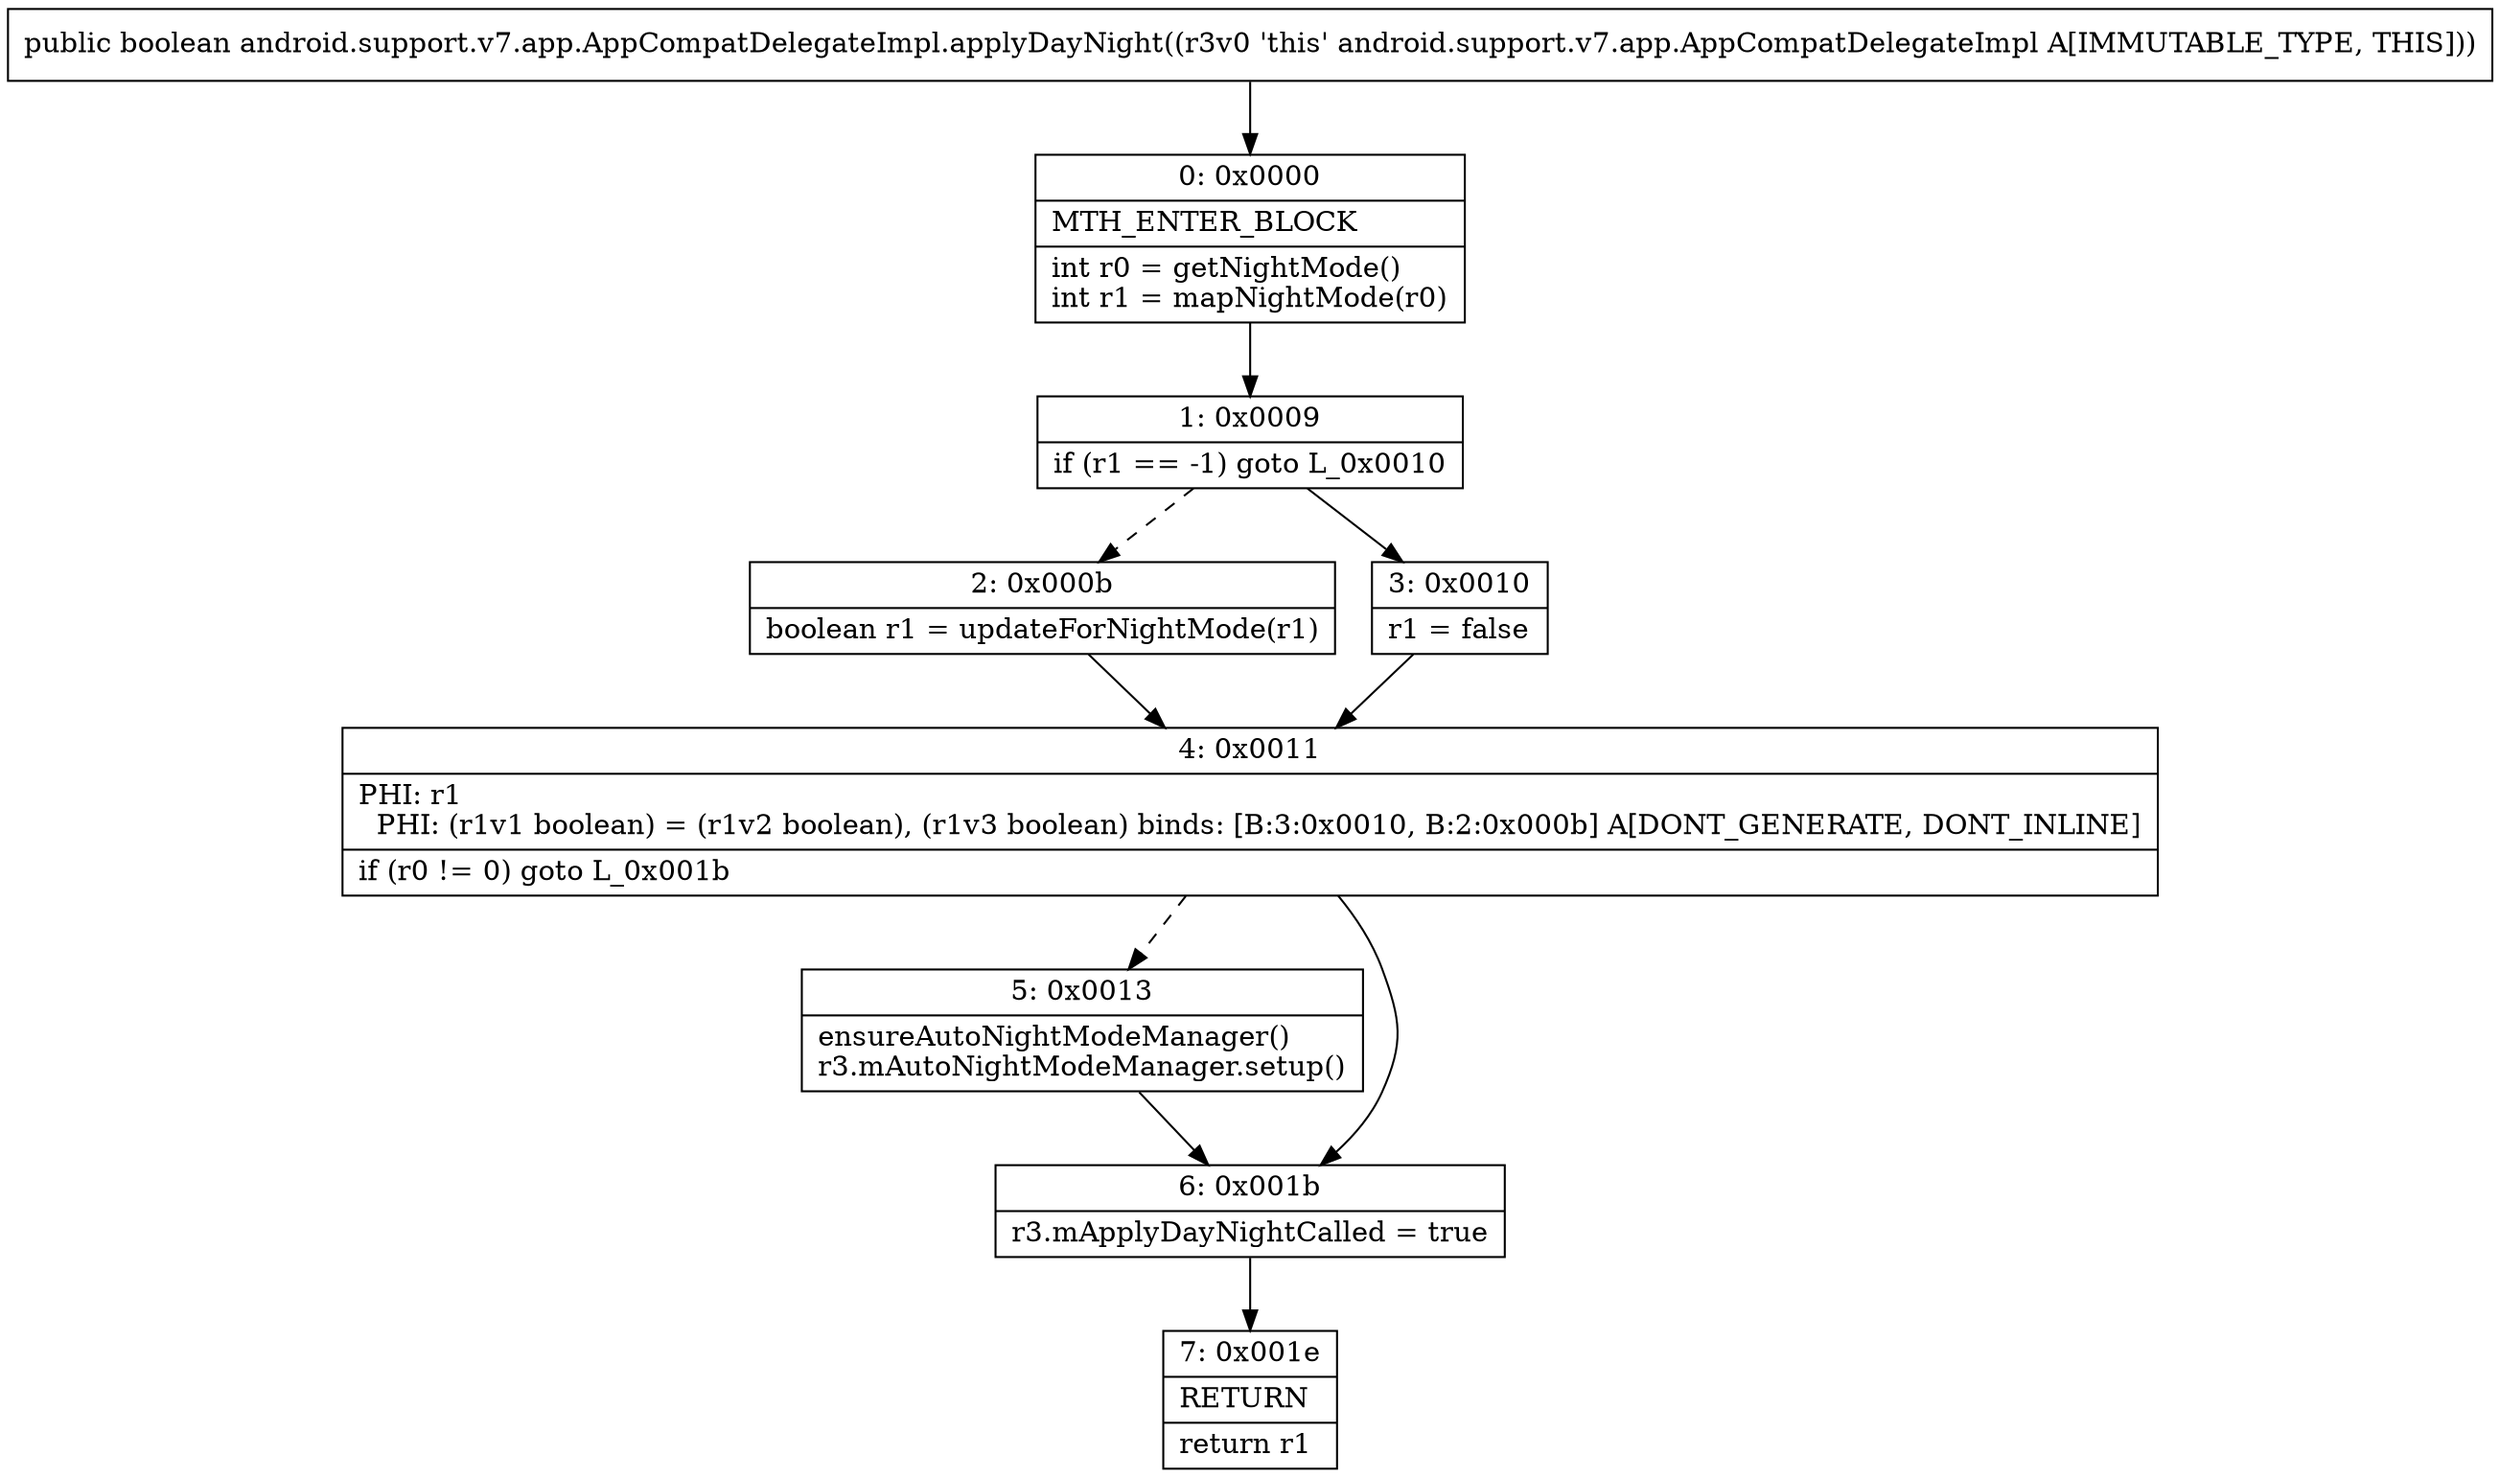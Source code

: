 digraph "CFG forandroid.support.v7.app.AppCompatDelegateImpl.applyDayNight()Z" {
Node_0 [shape=record,label="{0\:\ 0x0000|MTH_ENTER_BLOCK\l|int r0 = getNightMode()\lint r1 = mapNightMode(r0)\l}"];
Node_1 [shape=record,label="{1\:\ 0x0009|if (r1 == \-1) goto L_0x0010\l}"];
Node_2 [shape=record,label="{2\:\ 0x000b|boolean r1 = updateForNightMode(r1)\l}"];
Node_3 [shape=record,label="{3\:\ 0x0010|r1 = false\l}"];
Node_4 [shape=record,label="{4\:\ 0x0011|PHI: r1 \l  PHI: (r1v1 boolean) = (r1v2 boolean), (r1v3 boolean) binds: [B:3:0x0010, B:2:0x000b] A[DONT_GENERATE, DONT_INLINE]\l|if (r0 != 0) goto L_0x001b\l}"];
Node_5 [shape=record,label="{5\:\ 0x0013|ensureAutoNightModeManager()\lr3.mAutoNightModeManager.setup()\l}"];
Node_6 [shape=record,label="{6\:\ 0x001b|r3.mApplyDayNightCalled = true\l}"];
Node_7 [shape=record,label="{7\:\ 0x001e|RETURN\l|return r1\l}"];
MethodNode[shape=record,label="{public boolean android.support.v7.app.AppCompatDelegateImpl.applyDayNight((r3v0 'this' android.support.v7.app.AppCompatDelegateImpl A[IMMUTABLE_TYPE, THIS])) }"];
MethodNode -> Node_0;
Node_0 -> Node_1;
Node_1 -> Node_2[style=dashed];
Node_1 -> Node_3;
Node_2 -> Node_4;
Node_3 -> Node_4;
Node_4 -> Node_5[style=dashed];
Node_4 -> Node_6;
Node_5 -> Node_6;
Node_6 -> Node_7;
}


